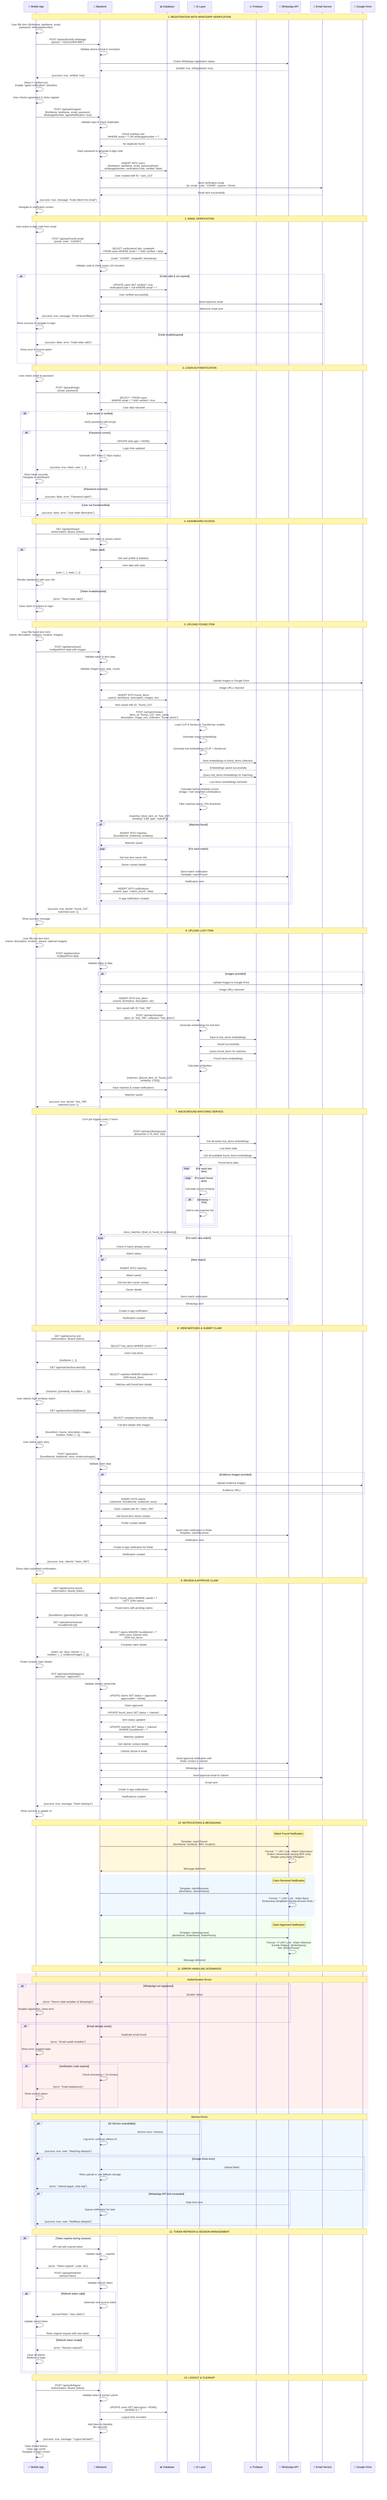 sequenceDiagram
    participant MA as 📱 Mobile App
    participant BE as 🔧 Backend
    participant DB as 📊 Database
    participant AI as 🤖 AI Layer
    participant FB as 🔥 Firebase
    participant WA as 📱 WhatsApp API
    participant EM as 📧 Email Service
    participant GD as 📂 Google Drive

    Note over MA,GD: 1. REGISTRATION WITH WHATSAPP VERIFICATION

    MA->>MA: User fills form (firstName, lastName, email,<br/>password, whatsappNumber)
    
    MA->>BE: POST /api/auth/verify-whatsapp<br/>{phone: "+6281234567890"}
    BE->>BE: Validate phone format & normalize
    BE->>WA: Check WhatsApp registration status
    WA-->>BE: {isValid: true, isRegistered: true}
    BE-->>MA: {success: true, verified: true}
    
    MA->>MA: Show ✅ verified icon<br/>Enable "agree notification" checkbox
    MA->>MA: User checks agreement & clicks register
    
    MA->>BE: POST /api/auth/register<br/>{firstName, lastName, email, password,<br/>whatsappNumber, agreeNotification: true}
    
    BE->>BE: Validate input & check duplicates
    BE->>DB: Check existing user<br/>WHERE email = ? OR whatsappNumber = ?
    DB-->>BE: No duplicate found
    
    BE->>BE: Hash password & generate 6-digit code
    BE->>DB: INSERT INTO users<br/>(firstName, lastName, email, passwordHash,<br/>whatsappNumber, verificationCode, verified: false)
    DB-->>BE: User created with ID: "user_123"
    
    BE->>EM: Send verification email<br/>{to: email, code: "123456", expires: 10min}
    EM-->>BE: Email sent successfully
    
    BE-->>MA: {success: true, message: "Kode dikirim ke email"}
    MA->>MA: Navigate to verification screen

    Note over MA,GD: 2. EMAIL VERIFICATION

    MA->>MA: User enters 6-digit code from email
    MA->>BE: POST /api/auth/verify-email<br/>{email, code: "123456"}
    
    BE->>DB: SELECT verificationCode, createdAt<br/>FROM users WHERE email = ? AND verified = false
    DB-->>BE: {code: "123456", createdAt: timestamp}
    
    BE->>BE: Validate code & check expiry (10 minutes)
    
    alt Code valid & not expired
        BE->>DB: UPDATE users SET verified = true,<br/>verificationCode = null WHERE email = ?
        DB-->>BE: User verified successfully
        
        BE->>EM: Send welcome email
        EM-->>BE: Welcome email sent
        
        BE-->>MA: {success: true, message: "Email terverifikasi"}
        MA->>MA: Show success & navigate to login
        
    else Code invalid/expired
        BE-->>MA: {success: false, error: "Kode tidak valid"}
        MA->>MA: Show error & resend option
    end

    Note over MA,GD: 3. LOGIN AUTHENTICATION

    MA->>MA: User enters email & password
    MA->>BE: POST /api/auth/login<br/>{email, password}
    
    BE->>DB: SELECT * FROM users<br/>WHERE email = ? AND verified = true
    DB-->>BE: User data returned
    
    alt User exists & verified
        BE->>BE: Verify password with bcrypt
        
        alt Password correct
            BE->>DB: UPDATE lastLogin = NOW()
            DB-->>BE: Login time updated
            
            BE->>BE: Generate JWT token (7 days expiry)
            BE-->>MA: {success: true, token, user: {...}}
            
            MA->>MA: Store token securely<br/>Navigate to dashboard
            
        else Password incorrect
            BE-->>MA: {success: false, error: "Password salah"}
        end
        
    else User not found/verified
        BE-->>MA: {success: false, error: "User tidak ditemukan"}
    end

    Note over MA,GD: 4. DASHBOARD ACCESS

    MA->>BE: GET /api/dashboard<br/>Authorization: Bearer {token}
    
    BE->>BE: Validate JWT token & extract userId
    
    alt Token valid
        BE->>DB: Get user profile & statistics
        DB-->>BE: User data with stats
        BE-->>MA: {user: {...}, stats: {...}}
        MA->>MA: Render dashboard with user info
        
    else Token invalid/expired
        BE-->>MA: {error: "Token tidak valid"}
        MA->>MA: Clear token & redirect to login
    end

    Note over MA,GD: 5. UPLOAD FOUND ITEM

    MA->>MA: User fills found item form<br/>(name, description, category, location, images)
    
    MA->>BE: POST /api/items/found<br/>multipart/form-data with images
    
    BE->>BE: Validate token & item data
    BE->>BE: Validate images (size, type, count)
    
    BE->>GD: Upload images to Google Drive
    GD-->>BE: Image URLs returned
    
    BE->>DB: INSERT INTO found_items<br/>(userId, itemName, description, images, etc)
    DB-->>BE: Item saved with ID: "found_123"
    
    BE->>AI: POST /ai/match/instant<br/>{item_id: "found_123", item_name,<br/>description, image_urls, collection: "found_items"}
    
    AI->>AI: Load CLIP & Sentence Transformer models
    AI->>AI: Generate image embeddings
    AI->>AI: Generate text embeddings (CLIP + Sentence)
    
    AI->>FB: Save embeddings to found_items collection
    FB-->>AI: Embeddings saved successfully
    
    AI->>FB: Query lost_items embeddings for matching
    FB-->>AI: Lost items embeddings retrieved
    
    AI->>AI: Calculate hybrid similarity scores<br/>(image + text weighted combination)
    AI->>AI: Filter matches above 75% threshold
    
    AI-->>BE: {matches: [{lost_item_id: "lost_456",<br/>similarity: 0.89, type: "hybrid"}]}
    
    alt Matches found
        BE->>DB: INSERT INTO matches<br/>(foundItemId, lostItemId, similarity)
        DB-->>BE: Matches saved
        
        loop For each match
            BE->>DB: Get lost item owner info
            DB-->>BE: Owner contact details
            
            BE->>WA: Send match notification<br/>Template: matchFound
            WA-->>BE: Notification sent
            
            BE->>DB: INSERT INTO notifications<br/>(userId, type: "match_found", data)
            DB-->>BE: In-app notification created
        end
    end
    
    BE-->>MA: {success: true, itemId: "found_123",<br/>matchesCount: 1}
    MA->>MA: Show success message

    Note over MA,GD: 6. UPLOAD LOST ITEM

    MA->>MA: User fills lost item form<br/>(name, description, location, reward, optional images)
    
    MA->>BE: POST /api/items/lost<br/>multipart/form-data
    
    BE->>BE: Validate token & data
    
    alt Images provided
        BE->>GD: Upload images to Google Drive
        GD-->>BE: Image URLs returned
    end
    
    BE->>DB: INSERT INTO lost_items<br/>(userId, itemName, description, etc)
    DB-->>BE: Item saved with ID: "lost_789"
    
    BE->>AI: POST /ai/match/instant<br/>{item_id: "lost_789", collection: "lost_items"}
    
    AI->>AI: Generate embeddings for lost item
    AI->>FB: Save to lost_items embeddings
    FB-->>AI: Saved successfully
    
    AI->>FB: Query found_items for matches
    FB-->>AI: Found items embeddings
    AI->>AI: Calculate similarities
    
    AI-->>BE: {matches: [{found_item_id: "found_123",<br/>similarity: 0.92}]}
    
    BE->>DB: Save matches & create notifications
    DB-->>BE: Matches saved
    
    BE-->>MA: {success: true, itemId: "lost_789",<br/>matchesCount: 1}

    Note over MA,GD: 7. BACKGROUND MATCHING SERVICE

    BE->>BE: Cron job triggers every 2 hours
    BE->>AI: POST /ai/match/background<br/>{threshold: 0.75, limit: 100}
    
    AI->>FB: Get all active lost_items embeddings
    FB-->>AI: Lost items data
    
    AI->>FB: Get all available found_items embeddings  
    FB-->>AI: Found items data
    
    loop For each lost item
        loop For each found item
            AI->>AI: Calculate hybrid similarity
            alt Similarity > 75%
                AI->>AI: Add to new matches list
            end
        end
    end
    
    AI-->>BE: {new_matches: [{lost_id, found_id, similarity}]}
    
    loop For each new match
        BE->>DB: Check if match already exists
        DB-->>BE: Match status
        
        alt New match
            BE->>DB: INSERT INTO matches
            DB-->>BE: Match saved
            
            BE->>DB: Get lost item owner contact
            DB-->>BE: Owner details
            
            BE->>WA: Send match notification
            WA-->>BE: WhatsApp sent
            
            BE->>DB: Create in-app notification
            DB-->>BE: Notification created
        end
    end

    Note over MA,GD: 8. VIEW MATCHES & SUBMIT CLAIM

    MA->>BE: GET /api/items/my-lost<br/>Authorization: Bearer {token}
    BE->>DB: SELECT lost_items WHERE userId = ?
    DB-->>BE: User's lost items
    BE-->>MA: {lostItems: [...]}
    
    MA->>BE: GET /api/matches/lost-item/{id}
    BE->>DB: SELECT matches WHERE lostItemId = ?<br/>JOIN found_items
    DB-->>BE: Matches with found item details
    BE-->>MA: {matches: [{similarity, foundItem: {...}}]}
    
    MA->>MA: User selects high similarity match
    MA->>BE: GET /api/items/found/{id}/detail
    BE->>DB: SELECT complete found item data
    DB-->>BE: Full item details with images
    BE-->>MA: {foundItem: {name, description, images,<br/>location, finder: {...}}}
    
    MA->>MA: User writes claim story
    MA->>BE: POST /api/claims<br/>{foundItemId, lostItemId, story, evidenceImages}
    
    BE->>BE: Validate claim data
    
    alt Evidence images provided
        BE->>GD: Upload evidence images
        GD-->>BE: Evidence URLs
    end
    
    BE->>DB: INSERT INTO claims<br/>(claimerId, foundItemId, lostItemId, story)
    DB-->>BE: Claim created with ID: "claim_456"
    
    BE->>DB: Get found item owner contact
    DB-->>BE: Finder contact details
    
    BE->>WA: Send claim notification to finder<br/>Template: claimReceived
    WA-->>BE: Notification sent
    
    BE->>DB: Create in-app notification for finder
    DB-->>BE: Notification created
    
    BE-->>MA: {success: true, claimId: "claim_456"}
    MA->>MA: Show claim submitted confirmation

    Note over MA,GD: 9. REVIEW & APPROVE CLAIM

    MA->>BE: GET /api/items/my-found<br/>Authorization: Bearer {token}
    BE->>DB: SELECT found_items WHERE userId = ?<br/>LEFT JOIN claims
    DB-->>BE: Found items with pending claims
    BE-->>MA: {foundItems: [{pendingClaims: 1}]}
    
    MA->>BE: GET /api/claims/received<br/>foundItemId={id}
    BE->>DB: SELECT claims WHERE foundItemId = ?<br/>JOIN users (claimer info)<br/>JOIN lost_items
    DB-->>BE: Complete claim details
    BE-->>MA: {claim: {id, story, claimer: {...},<br/>lostItem: {...}, evidenceImages: [...]}}
    
    MA->>MA: Finder reviews claim details
    MA->>BE: PUT /api/claims/{id}/approve<br/>{decision: "approved"}
    
    BE->>BE: Validate claimer ownership
    BE->>DB: UPDATE claims SET status = 'approved',<br/>approvedAt = NOW()
    DB-->>BE: Claim approved
    
    BE->>DB: UPDATE found_items SET status = 'claimed'
    DB-->>BE: Item status updated
    
    BE->>DB: UPDATE matches SET status = 'claimed'<br/>WHERE foundItemId = ?
    DB-->>BE: Matches updated
    
    BE->>DB: Get claimer contact details
    DB-->>BE: Claimer phone & email
    
    BE->>WA: Send approval notification with<br/>finder contact to claimer
    WA-->>BE: WhatsApp sent
    
    BE->>EM: Send approval email to claimer
    EM-->>BE: Email sent
    
    BE->>DB: Create in-app notifications
    DB-->>BE: Notifications created
    
    BE-->>MA: {success: true, message: "Klaim disetujui"}
    MA->>MA: Show success & update UI

    Note over MA,GD: 10. NOTIFICATIONS & MESSAGING

    rect rgb(255, 248, 220)
        Note over WA: Match Found Notification
        BE->>WA: Template: matchFound<br/>{itemName, similarity: 89%, location}
        WA->>WA: Format: "🎉 UNY Lost - Match Ditemukan!<br/>Sistem menemukan barang 89% mirip<br/>dengan yang Anda hilangkan..."
        WA-->>BE: Message delivered
    end
    
    rect rgb(240, 248, 255)
        Note over WA: Claim Received Notification  
        BE->>WA: Template: claimReceived<br/>{itemName, claimerName}
        WA->>WA: Format: "👥 UNY Lost - Klaim Baru!<br/>Seseorang mengklaim barang temuan Anda..."
        WA-->>BE: Message delivered
    end
    
    rect rgb(240, 255, 240)
        Note over WA: Claim Approved Notification
        BE->>WA: Template: claimApproved<br/>{itemName, finderName, finderPhone}
        WA->>WA: Format: "✅ UNY Lost - Klaim Diterima!<br/>Kontak Pelapor: {finderName}<br/>WA: {finderPhone}"
        WA-->>BE: Message delivered
    end

    Note over MA,GD: 11. ERROR HANDLING SCENARIOS

    rect rgb(255, 240, 240)
        Note over MA,GD: Authentication Errors
        alt WhatsApp not registered
            WA-->>BE: {isValid: false}
            BE-->>MA: {error: "Nomor tidak terdaftar di WhatsApp"}
            MA->>MA: Disable registration, show error
        end
        
        alt Email already exists
            DB-->>BE: Duplicate email found
            BE-->>MA: {error: "Email sudah terdaftar"}
            MA->>MA: Show error, suggest login
        end
        
        alt Verification code expired
            BE->>BE: Check timestamp > 10 minutes
            BE-->>MA: {error: "Kode kadaluarsa"}
            MA->>MA: Show resend option
        end
    end

    rect rgb(240, 248, 255)
        Note over MA,GD: Service Errors
        alt AI Service unavailable
            AI-->>BE: Service error / timeout
            BE->>BE: Log error, continue without AI
            BE-->>MA: {success: true, note: "Matching delayed"}
        end
        
        alt Google Drive error
            GD-->>BE: Upload failed
            BE->>BE: Retry upload or use fallback storage
            BE-->>MA: {error: "Upload gagal, coba lagi"}
        end
        
        alt WhatsApp API limit exceeded
            WA-->>BE: Rate limit error
            BE->>BE: Queue notification for later
            BE-->>MA: {success: true, note: "Notifikasi delayed"}
        end
    end

    Note over MA,GD: 12. TOKEN REFRESH & SESSION MANAGEMENT

    alt Token expires during session
        MA->>BE: API call with expired token
        BE->>BE: Validate token → expired
        BE-->>MA: {error: "Token expired", code: 401}
        
        MA->>BE: POST /api/auth/refresh<br/>{refreshToken}
        BE->>BE: Validate refresh token
        
        alt Refresh token valid
            BE->>BE: Generate new access token
            BE-->>MA: {accessToken: "new_token"}
            MA->>MA: Update stored token
            MA->>BE: Retry original request with new token
            
        else Refresh token invalid
            BE-->>MA: {error: "Session expired"}
            MA->>MA: Clear all tokens<br/>Redirect to login
        end
    end

    Note over MA,GD: 13. LOGOUT & CLEANUP

    MA->>BE: POST /api/auth/logout<br/>Authorization: Bearer {token}
    BE->>BE: Validate token & extract userId
    
    BE->>DB: UPDATE users SET lastLogout = NOW()<br/>WHERE id = ?
    DB-->>BE: Logout time recorded
    
    BE->>BE: Add token to blacklist<br/>(for security)
    
    BE-->>MA: {success: true, message: "Logout berhasil"}
    MA->>MA: Clear stored tokens<br/>Clear app cache<br/>Navigate to login screen